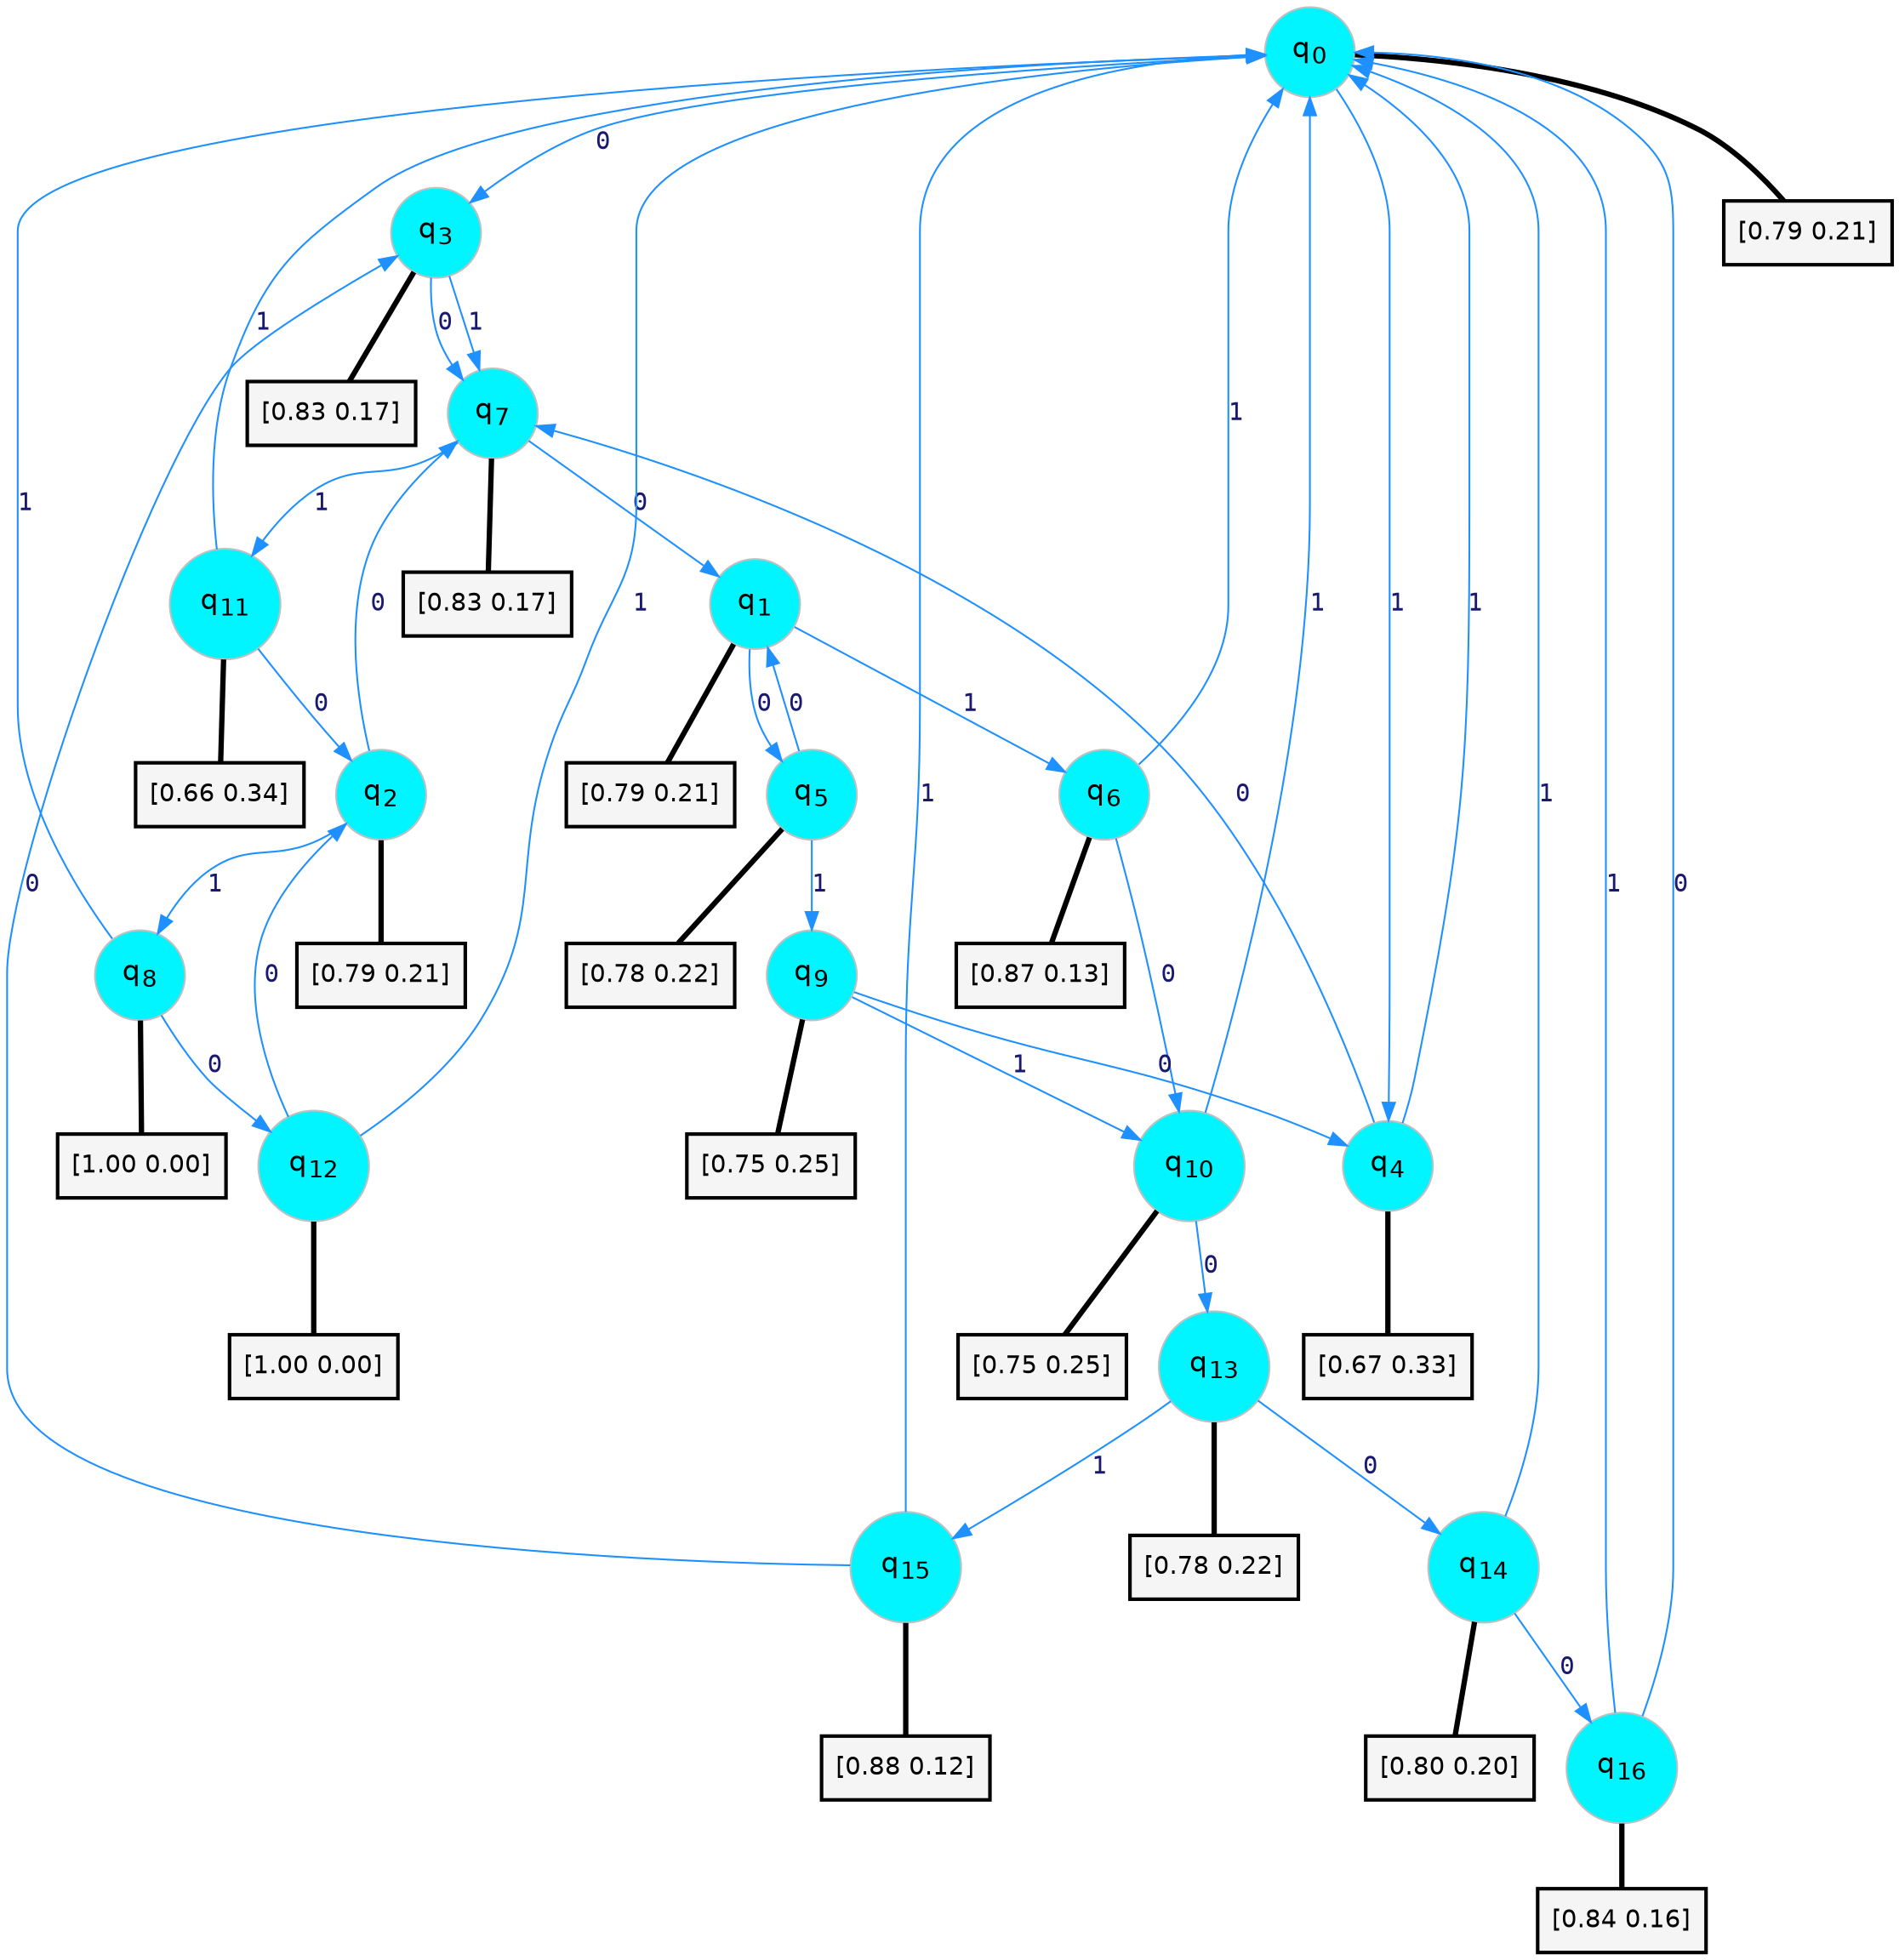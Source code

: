 digraph G {
graph [
bgcolor=transparent, dpi=300, rankdir=TD, size="40,25"];
node [
color=gray, fillcolor=turquoise1, fontcolor=black, fontname=Helvetica, fontsize=16, fontweight=bold, shape=circle, style=filled];
edge [
arrowsize=1, color=dodgerblue1, fontcolor=midnightblue, fontname=courier, fontweight=bold, penwidth=1, style=solid, weight=20];
0[label=<q<SUB>0</SUB>>];
1[label=<q<SUB>1</SUB>>];
2[label=<q<SUB>2</SUB>>];
3[label=<q<SUB>3</SUB>>];
4[label=<q<SUB>4</SUB>>];
5[label=<q<SUB>5</SUB>>];
6[label=<q<SUB>6</SUB>>];
7[label=<q<SUB>7</SUB>>];
8[label=<q<SUB>8</SUB>>];
9[label=<q<SUB>9</SUB>>];
10[label=<q<SUB>10</SUB>>];
11[label=<q<SUB>11</SUB>>];
12[label=<q<SUB>12</SUB>>];
13[label=<q<SUB>13</SUB>>];
14[label=<q<SUB>14</SUB>>];
15[label=<q<SUB>15</SUB>>];
16[label=<q<SUB>16</SUB>>];
17[label="[0.79 0.21]", shape=box,fontcolor=black, fontname=Helvetica, fontsize=14, penwidth=2, fillcolor=whitesmoke,color=black];
18[label="[0.79 0.21]", shape=box,fontcolor=black, fontname=Helvetica, fontsize=14, penwidth=2, fillcolor=whitesmoke,color=black];
19[label="[0.79 0.21]", shape=box,fontcolor=black, fontname=Helvetica, fontsize=14, penwidth=2, fillcolor=whitesmoke,color=black];
20[label="[0.83 0.17]", shape=box,fontcolor=black, fontname=Helvetica, fontsize=14, penwidth=2, fillcolor=whitesmoke,color=black];
21[label="[0.67 0.33]", shape=box,fontcolor=black, fontname=Helvetica, fontsize=14, penwidth=2, fillcolor=whitesmoke,color=black];
22[label="[0.78 0.22]", shape=box,fontcolor=black, fontname=Helvetica, fontsize=14, penwidth=2, fillcolor=whitesmoke,color=black];
23[label="[0.87 0.13]", shape=box,fontcolor=black, fontname=Helvetica, fontsize=14, penwidth=2, fillcolor=whitesmoke,color=black];
24[label="[0.83 0.17]", shape=box,fontcolor=black, fontname=Helvetica, fontsize=14, penwidth=2, fillcolor=whitesmoke,color=black];
25[label="[1.00 0.00]", shape=box,fontcolor=black, fontname=Helvetica, fontsize=14, penwidth=2, fillcolor=whitesmoke,color=black];
26[label="[0.75 0.25]", shape=box,fontcolor=black, fontname=Helvetica, fontsize=14, penwidth=2, fillcolor=whitesmoke,color=black];
27[label="[0.75 0.25]", shape=box,fontcolor=black, fontname=Helvetica, fontsize=14, penwidth=2, fillcolor=whitesmoke,color=black];
28[label="[0.66 0.34]", shape=box,fontcolor=black, fontname=Helvetica, fontsize=14, penwidth=2, fillcolor=whitesmoke,color=black];
29[label="[1.00 0.00]", shape=box,fontcolor=black, fontname=Helvetica, fontsize=14, penwidth=2, fillcolor=whitesmoke,color=black];
30[label="[0.78 0.22]", shape=box,fontcolor=black, fontname=Helvetica, fontsize=14, penwidth=2, fillcolor=whitesmoke,color=black];
31[label="[0.80 0.20]", shape=box,fontcolor=black, fontname=Helvetica, fontsize=14, penwidth=2, fillcolor=whitesmoke,color=black];
32[label="[0.88 0.12]", shape=box,fontcolor=black, fontname=Helvetica, fontsize=14, penwidth=2, fillcolor=whitesmoke,color=black];
33[label="[0.84 0.16]", shape=box,fontcolor=black, fontname=Helvetica, fontsize=14, penwidth=2, fillcolor=whitesmoke,color=black];
0->3 [label=0];
0->4 [label=1];
0->17 [arrowhead=none, penwidth=3,color=black];
1->5 [label=0];
1->6 [label=1];
1->18 [arrowhead=none, penwidth=3,color=black];
2->7 [label=0];
2->8 [label=1];
2->19 [arrowhead=none, penwidth=3,color=black];
3->7 [label=0];
3->7 [label=1];
3->20 [arrowhead=none, penwidth=3,color=black];
4->7 [label=0];
4->0 [label=1];
4->21 [arrowhead=none, penwidth=3,color=black];
5->1 [label=0];
5->9 [label=1];
5->22 [arrowhead=none, penwidth=3,color=black];
6->10 [label=0];
6->0 [label=1];
6->23 [arrowhead=none, penwidth=3,color=black];
7->1 [label=0];
7->11 [label=1];
7->24 [arrowhead=none, penwidth=3,color=black];
8->12 [label=0];
8->0 [label=1];
8->25 [arrowhead=none, penwidth=3,color=black];
9->4 [label=0];
9->10 [label=1];
9->26 [arrowhead=none, penwidth=3,color=black];
10->13 [label=0];
10->0 [label=1];
10->27 [arrowhead=none, penwidth=3,color=black];
11->2 [label=0];
11->0 [label=1];
11->28 [arrowhead=none, penwidth=3,color=black];
12->2 [label=0];
12->0 [label=1];
12->29 [arrowhead=none, penwidth=3,color=black];
13->14 [label=0];
13->15 [label=1];
13->30 [arrowhead=none, penwidth=3,color=black];
14->16 [label=0];
14->0 [label=1];
14->31 [arrowhead=none, penwidth=3,color=black];
15->3 [label=0];
15->0 [label=1];
15->32 [arrowhead=none, penwidth=3,color=black];
16->0 [label=0];
16->0 [label=1];
16->33 [arrowhead=none, penwidth=3,color=black];
}
